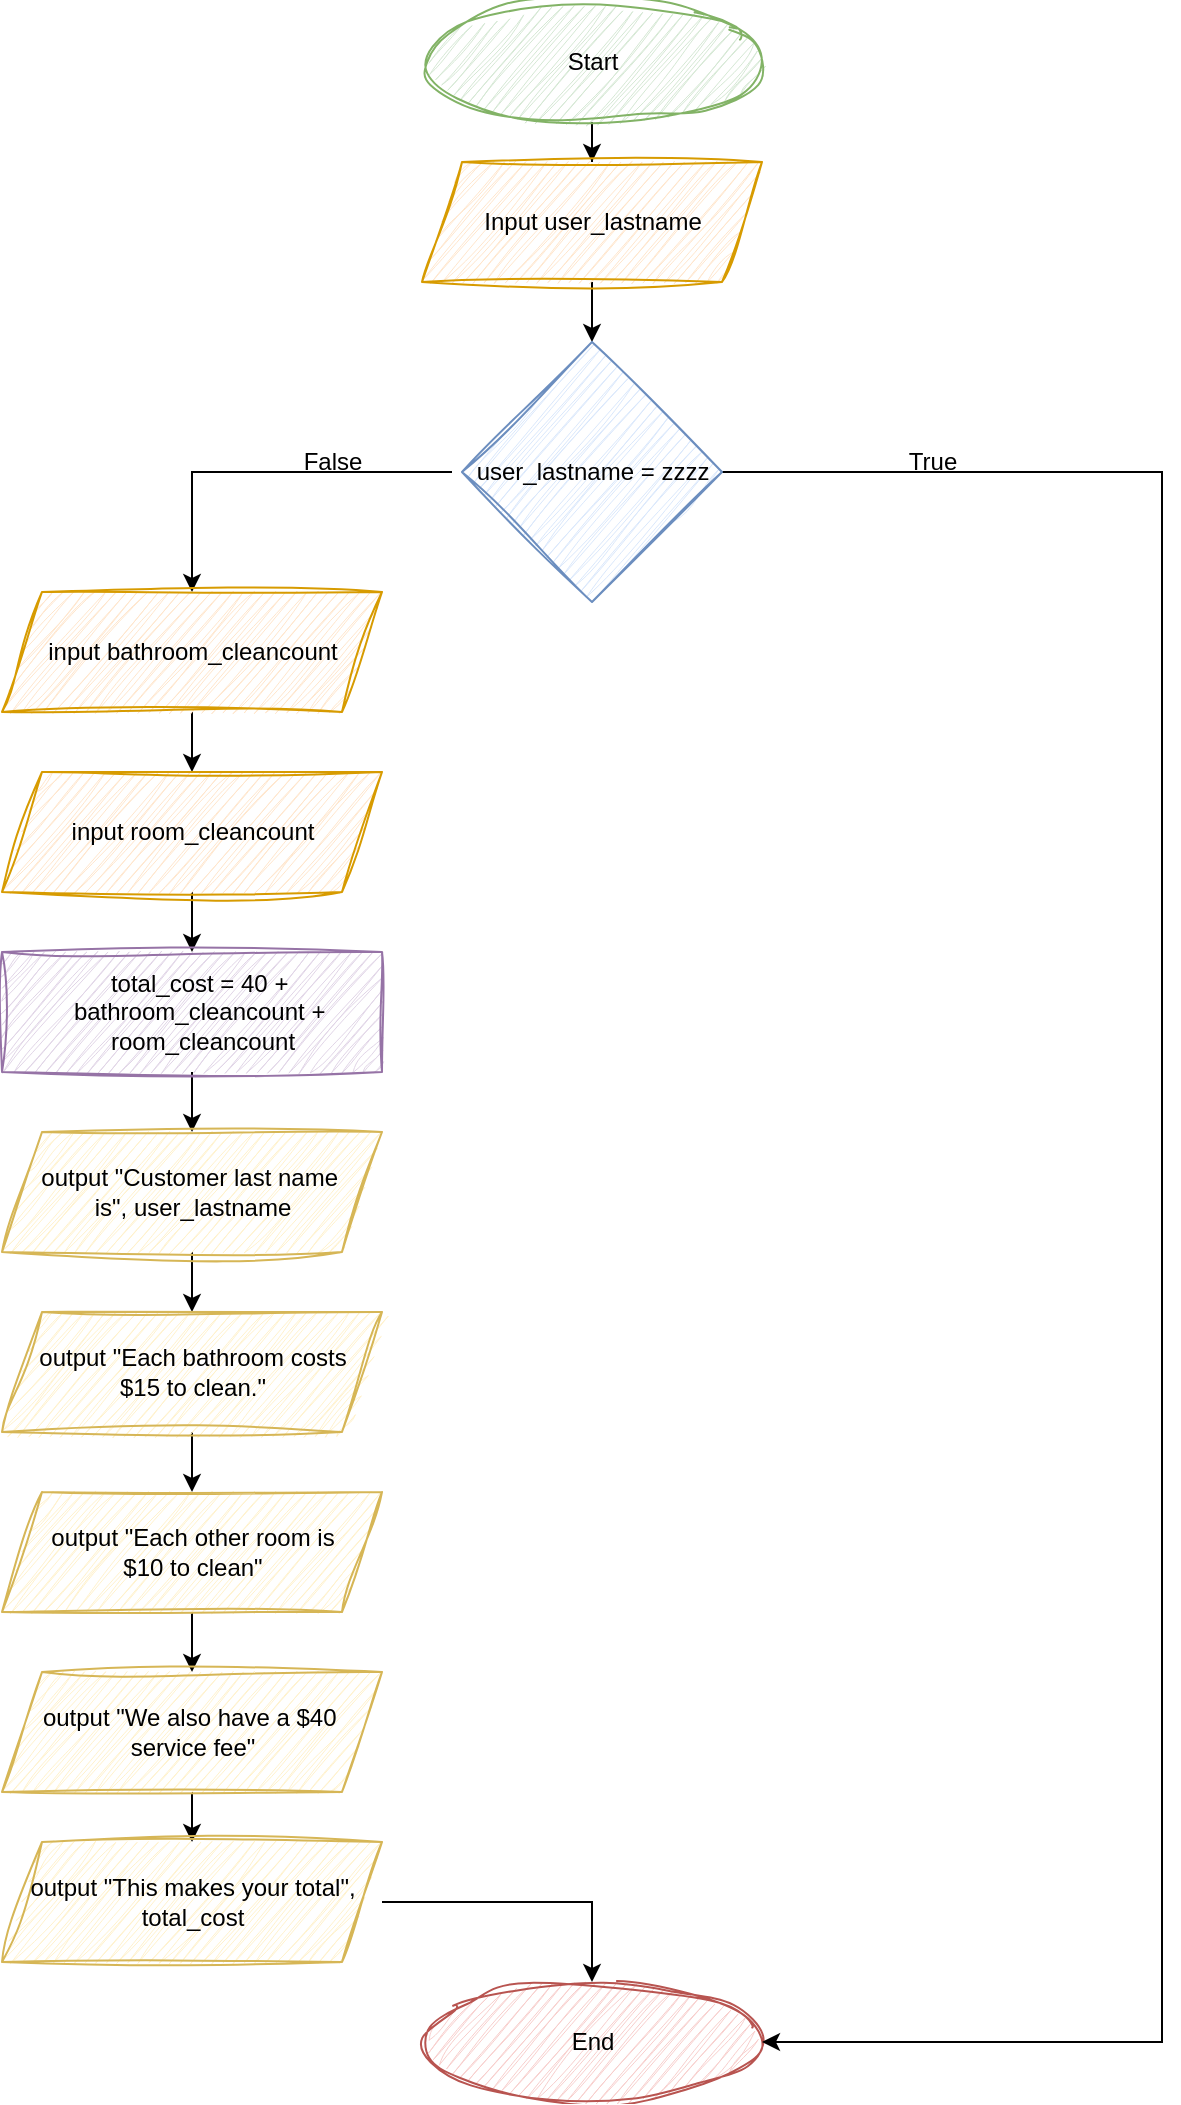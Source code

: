 <mxfile version="26.1.1">
  <diagram name="Page-1" id="kAkvocXkR7tXlKdEFRBi">
    <mxGraphModel dx="2206" dy="1135" grid="1" gridSize="10" guides="1" tooltips="1" connect="1" arrows="1" fold="1" page="1" pageScale="1" pageWidth="850" pageHeight="1100" math="0" shadow="0">
      <root>
        <mxCell id="0" />
        <mxCell id="1" parent="0" />
        <mxCell id="ov1qgPo9eA0PAGGar4j0-17" style="edgeStyle=orthogonalEdgeStyle;rounded=0;orthogonalLoop=1;jettySize=auto;html=1;entryX=0.5;entryY=0;entryDx=0;entryDy=0;" edge="1" parent="1" source="ov1qgPo9eA0PAGGar4j0-1" target="ov1qgPo9eA0PAGGar4j0-5">
          <mxGeometry relative="1" as="geometry" />
        </mxCell>
        <mxCell id="ov1qgPo9eA0PAGGar4j0-1" value="" style="ellipse;whiteSpace=wrap;html=1;sketch=1;curveFitting=1;jiggle=2;fillColor=#d5e8d4;strokeColor=#82b366;" vertex="1" parent="1">
          <mxGeometry x="340" y="30" width="170" height="60" as="geometry" />
        </mxCell>
        <mxCell id="ov1qgPo9eA0PAGGar4j0-2" value="" style="ellipse;whiteSpace=wrap;html=1;sketch=1;curveFitting=1;jiggle=2;fillColor=#f8cecc;strokeColor=#b85450;" vertex="1" parent="1">
          <mxGeometry x="340" y="1020" width="170" height="60" as="geometry" />
        </mxCell>
        <mxCell id="ov1qgPo9eA0PAGGar4j0-3" value="Start" style="text;html=1;align=center;verticalAlign=middle;resizable=0;points=[];autosize=1;strokeColor=none;fillColor=none;" vertex="1" parent="1">
          <mxGeometry x="400" y="45" width="50" height="30" as="geometry" />
        </mxCell>
        <mxCell id="ov1qgPo9eA0PAGGar4j0-4" value="End" style="text;html=1;align=center;verticalAlign=middle;resizable=0;points=[];autosize=1;strokeColor=none;fillColor=none;" vertex="1" parent="1">
          <mxGeometry x="405" y="1035" width="40" height="30" as="geometry" />
        </mxCell>
        <mxCell id="ov1qgPo9eA0PAGGar4j0-16" style="edgeStyle=orthogonalEdgeStyle;rounded=0;orthogonalLoop=1;jettySize=auto;html=1;entryX=0.5;entryY=0;entryDx=0;entryDy=0;" edge="1" parent="1" source="ov1qgPo9eA0PAGGar4j0-5" target="ov1qgPo9eA0PAGGar4j0-7">
          <mxGeometry relative="1" as="geometry" />
        </mxCell>
        <mxCell id="ov1qgPo9eA0PAGGar4j0-5" value="" style="shape=parallelogram;perimeter=parallelogramPerimeter;whiteSpace=wrap;html=1;fixedSize=1;shadow=0;sketch=1;curveFitting=1;jiggle=2;fillColor=#ffe6cc;strokeColor=#d79b00;" vertex="1" parent="1">
          <mxGeometry x="340" y="110" width="170" height="60" as="geometry" />
        </mxCell>
        <mxCell id="ov1qgPo9eA0PAGGar4j0-6" value="Input user_lastname" style="text;html=1;align=center;verticalAlign=middle;resizable=0;points=[];autosize=1;strokeColor=none;fillColor=none;" vertex="1" parent="1">
          <mxGeometry x="360" y="125" width="130" height="30" as="geometry" />
        </mxCell>
        <mxCell id="ov1qgPo9eA0PAGGar4j0-9" style="edgeStyle=orthogonalEdgeStyle;rounded=0;orthogonalLoop=1;jettySize=auto;html=1;entryX=1;entryY=0.5;entryDx=0;entryDy=0;" edge="1" parent="1" source="ov1qgPo9eA0PAGGar4j0-7" target="ov1qgPo9eA0PAGGar4j0-2">
          <mxGeometry relative="1" as="geometry">
            <mxPoint x="600" y="645" as="targetPoint" />
            <Array as="points">
              <mxPoint x="710" y="265" />
              <mxPoint x="710" y="1050" />
            </Array>
          </mxGeometry>
        </mxCell>
        <mxCell id="ov1qgPo9eA0PAGGar4j0-7" value="" style="rhombus;whiteSpace=wrap;html=1;sketch=1;curveFitting=1;jiggle=2;fillColor=#dae8fc;strokeColor=#6c8ebf;" vertex="1" parent="1">
          <mxGeometry x="360" y="200" width="130" height="130" as="geometry" />
        </mxCell>
        <mxCell id="ov1qgPo9eA0PAGGar4j0-15" style="edgeStyle=orthogonalEdgeStyle;rounded=0;orthogonalLoop=1;jettySize=auto;html=1;entryX=0.5;entryY=0;entryDx=0;entryDy=0;" edge="1" parent="1" source="ov1qgPo9eA0PAGGar4j0-8" target="ov1qgPo9eA0PAGGar4j0-13">
          <mxGeometry relative="1" as="geometry" />
        </mxCell>
        <mxCell id="ov1qgPo9eA0PAGGar4j0-8" value="user_lastname = zzzz" style="text;html=1;align=center;verticalAlign=middle;resizable=0;points=[];autosize=1;strokeColor=none;fillColor=none;" vertex="1" parent="1">
          <mxGeometry x="355" y="250" width="140" height="30" as="geometry" />
        </mxCell>
        <mxCell id="ov1qgPo9eA0PAGGar4j0-11" value="True" style="text;html=1;align=center;verticalAlign=middle;resizable=0;points=[];autosize=1;strokeColor=none;fillColor=none;" vertex="1" parent="1">
          <mxGeometry x="570" y="245" width="50" height="30" as="geometry" />
        </mxCell>
        <mxCell id="ov1qgPo9eA0PAGGar4j0-12" value="False" style="text;html=1;align=center;verticalAlign=middle;resizable=0;points=[];autosize=1;strokeColor=none;fillColor=none;" vertex="1" parent="1">
          <mxGeometry x="270" y="245" width="50" height="30" as="geometry" />
        </mxCell>
        <mxCell id="ov1qgPo9eA0PAGGar4j0-20" style="edgeStyle=orthogonalEdgeStyle;rounded=0;orthogonalLoop=1;jettySize=auto;html=1;entryX=0.5;entryY=0;entryDx=0;entryDy=0;" edge="1" parent="1" source="ov1qgPo9eA0PAGGar4j0-13" target="ov1qgPo9eA0PAGGar4j0-18">
          <mxGeometry relative="1" as="geometry" />
        </mxCell>
        <mxCell id="ov1qgPo9eA0PAGGar4j0-13" value="" style="shape=parallelogram;perimeter=parallelogramPerimeter;whiteSpace=wrap;html=1;fixedSize=1;shadow=0;sketch=1;curveFitting=1;jiggle=2;fillColor=#ffe6cc;strokeColor=#d79b00;" vertex="1" parent="1">
          <mxGeometry x="130" y="325" width="190" height="60" as="geometry" />
        </mxCell>
        <mxCell id="ov1qgPo9eA0PAGGar4j0-14" value="input bathroom_cleancount" style="text;html=1;align=center;verticalAlign=middle;resizable=0;points=[];autosize=1;strokeColor=none;fillColor=none;" vertex="1" parent="1">
          <mxGeometry x="140" y="340" width="170" height="30" as="geometry" />
        </mxCell>
        <mxCell id="ov1qgPo9eA0PAGGar4j0-22" style="edgeStyle=orthogonalEdgeStyle;rounded=0;orthogonalLoop=1;jettySize=auto;html=1;entryX=0.5;entryY=0;entryDx=0;entryDy=0;" edge="1" parent="1" source="ov1qgPo9eA0PAGGar4j0-18" target="ov1qgPo9eA0PAGGar4j0-21">
          <mxGeometry relative="1" as="geometry" />
        </mxCell>
        <mxCell id="ov1qgPo9eA0PAGGar4j0-18" value="" style="shape=parallelogram;perimeter=parallelogramPerimeter;whiteSpace=wrap;html=1;fixedSize=1;shadow=0;sketch=1;curveFitting=1;jiggle=2;fillColor=#ffe6cc;strokeColor=#d79b00;" vertex="1" parent="1">
          <mxGeometry x="130" y="415" width="190" height="60" as="geometry" />
        </mxCell>
        <mxCell id="ov1qgPo9eA0PAGGar4j0-19" value="input room_cleancount" style="text;html=1;align=center;verticalAlign=middle;resizable=0;points=[];autosize=1;strokeColor=none;fillColor=none;" vertex="1" parent="1">
          <mxGeometry x="155" y="430" width="140" height="30" as="geometry" />
        </mxCell>
        <mxCell id="ov1qgPo9eA0PAGGar4j0-29" style="edgeStyle=orthogonalEdgeStyle;rounded=0;orthogonalLoop=1;jettySize=auto;html=1;entryX=0.5;entryY=0;entryDx=0;entryDy=0;" edge="1" parent="1" source="ov1qgPo9eA0PAGGar4j0-21" target="ov1qgPo9eA0PAGGar4j0-24">
          <mxGeometry relative="1" as="geometry" />
        </mxCell>
        <mxCell id="ov1qgPo9eA0PAGGar4j0-21" value="" style="rounded=0;whiteSpace=wrap;html=1;sketch=1;curveFitting=1;jiggle=2;fillColor=#e1d5e7;strokeColor=#9673a6;" vertex="1" parent="1">
          <mxGeometry x="130" y="505" width="190" height="60" as="geometry" />
        </mxCell>
        <mxCell id="ov1qgPo9eA0PAGGar4j0-23" value="total_cost = 40 +&amp;nbsp;&lt;div&gt;bathroom_cleancount +&amp;nbsp;&lt;/div&gt;&lt;div&gt;room_cleancount&lt;/div&gt;" style="text;html=1;align=center;verticalAlign=middle;resizable=0;points=[];autosize=1;strokeColor=none;fillColor=none;" vertex="1" parent="1">
          <mxGeometry x="155" y="505" width="150" height="60" as="geometry" />
        </mxCell>
        <mxCell id="ov1qgPo9eA0PAGGar4j0-37" style="edgeStyle=orthogonalEdgeStyle;rounded=0;orthogonalLoop=1;jettySize=auto;html=1;entryX=0.5;entryY=0;entryDx=0;entryDy=0;" edge="1" parent="1" source="ov1qgPo9eA0PAGGar4j0-24" target="ov1qgPo9eA0PAGGar4j0-30">
          <mxGeometry relative="1" as="geometry" />
        </mxCell>
        <mxCell id="ov1qgPo9eA0PAGGar4j0-24" value="" style="shape=parallelogram;perimeter=parallelogramPerimeter;whiteSpace=wrap;html=1;fixedSize=1;shadow=0;sketch=1;curveFitting=1;jiggle=2;fillColor=#fff2cc;strokeColor=#d6b656;" vertex="1" parent="1">
          <mxGeometry x="130" y="595" width="190" height="60" as="geometry" />
        </mxCell>
        <mxCell id="ov1qgPo9eA0PAGGar4j0-25" value="output &quot;Customer last name&amp;nbsp;&lt;div&gt;is&quot;, user_lastname&lt;/div&gt;" style="text;html=1;align=center;verticalAlign=middle;resizable=0;points=[];autosize=1;strokeColor=none;fillColor=none;" vertex="1" parent="1">
          <mxGeometry x="135" y="605" width="180" height="40" as="geometry" />
        </mxCell>
        <mxCell id="ov1qgPo9eA0PAGGar4j0-39" style="edgeStyle=orthogonalEdgeStyle;rounded=0;orthogonalLoop=1;jettySize=auto;html=1;entryX=0.5;entryY=0;entryDx=0;entryDy=0;" edge="1" parent="1" source="ov1qgPo9eA0PAGGar4j0-30" target="ov1qgPo9eA0PAGGar4j0-32">
          <mxGeometry relative="1" as="geometry" />
        </mxCell>
        <mxCell id="ov1qgPo9eA0PAGGar4j0-30" value="" style="shape=parallelogram;perimeter=parallelogramPerimeter;whiteSpace=wrap;html=1;fixedSize=1;shadow=0;sketch=1;curveFitting=1;jiggle=2;fillColor=#fff2cc;strokeColor=#d6b656;" vertex="1" parent="1">
          <mxGeometry x="130" y="685" width="190" height="60" as="geometry" />
        </mxCell>
        <mxCell id="ov1qgPo9eA0PAGGar4j0-31" value="output &quot;Each bathroom costs&lt;div&gt;$15 to clean.&quot;&lt;/div&gt;" style="text;html=1;align=center;verticalAlign=middle;resizable=0;points=[];autosize=1;strokeColor=none;fillColor=none;" vertex="1" parent="1">
          <mxGeometry x="135" y="695" width="180" height="40" as="geometry" />
        </mxCell>
        <mxCell id="ov1qgPo9eA0PAGGar4j0-41" style="edgeStyle=orthogonalEdgeStyle;rounded=0;orthogonalLoop=1;jettySize=auto;html=1;entryX=0.5;entryY=0;entryDx=0;entryDy=0;" edge="1" parent="1" source="ov1qgPo9eA0PAGGar4j0-32" target="ov1qgPo9eA0PAGGar4j0-34">
          <mxGeometry relative="1" as="geometry" />
        </mxCell>
        <mxCell id="ov1qgPo9eA0PAGGar4j0-32" value="" style="shape=parallelogram;perimeter=parallelogramPerimeter;whiteSpace=wrap;html=1;fixedSize=1;shadow=0;sketch=1;curveFitting=1;jiggle=2;fillColor=#fff2cc;strokeColor=#d6b656;" vertex="1" parent="1">
          <mxGeometry x="130" y="775" width="190" height="60" as="geometry" />
        </mxCell>
        <mxCell id="ov1qgPo9eA0PAGGar4j0-33" value="output &quot;Each other room is&lt;div&gt;$10 to clean&quot;&lt;/div&gt;" style="text;html=1;align=center;verticalAlign=middle;resizable=0;points=[];autosize=1;strokeColor=none;fillColor=none;" vertex="1" parent="1">
          <mxGeometry x="140" y="785" width="170" height="40" as="geometry" />
        </mxCell>
        <mxCell id="ov1qgPo9eA0PAGGar4j0-44" style="edgeStyle=orthogonalEdgeStyle;rounded=0;orthogonalLoop=1;jettySize=auto;html=1;entryX=0.5;entryY=0;entryDx=0;entryDy=0;" edge="1" parent="1" source="ov1qgPo9eA0PAGGar4j0-34" target="ov1qgPo9eA0PAGGar4j0-42">
          <mxGeometry relative="1" as="geometry" />
        </mxCell>
        <mxCell id="ov1qgPo9eA0PAGGar4j0-34" value="" style="shape=parallelogram;perimeter=parallelogramPerimeter;whiteSpace=wrap;html=1;fixedSize=1;shadow=0;sketch=1;curveFitting=1;jiggle=2;fillColor=#fff2cc;strokeColor=#d6b656;" vertex="1" parent="1">
          <mxGeometry x="130" y="865" width="190" height="60" as="geometry" />
        </mxCell>
        <mxCell id="ov1qgPo9eA0PAGGar4j0-35" value="output &quot;We also have a $40&amp;nbsp;&lt;div&gt;service fee&quot;&lt;/div&gt;" style="text;html=1;align=center;verticalAlign=middle;resizable=0;points=[];autosize=1;strokeColor=none;fillColor=none;" vertex="1" parent="1">
          <mxGeometry x="140" y="875" width="170" height="40" as="geometry" />
        </mxCell>
        <mxCell id="ov1qgPo9eA0PAGGar4j0-42" value="" style="shape=parallelogram;perimeter=parallelogramPerimeter;whiteSpace=wrap;html=1;fixedSize=1;shadow=0;sketch=1;curveFitting=1;jiggle=2;fillColor=#fff2cc;strokeColor=#d6b656;" vertex="1" parent="1">
          <mxGeometry x="130" y="950" width="190" height="60" as="geometry" />
        </mxCell>
        <mxCell id="ov1qgPo9eA0PAGGar4j0-48" style="edgeStyle=orthogonalEdgeStyle;rounded=0;orthogonalLoop=1;jettySize=auto;html=1;entryX=0.5;entryY=0;entryDx=0;entryDy=0;" edge="1" parent="1" source="ov1qgPo9eA0PAGGar4j0-43" target="ov1qgPo9eA0PAGGar4j0-2">
          <mxGeometry relative="1" as="geometry" />
        </mxCell>
        <mxCell id="ov1qgPo9eA0PAGGar4j0-43" value="output &quot;This makes your total&quot;,&lt;div&gt;total_cost&lt;/div&gt;" style="text;html=1;align=center;verticalAlign=middle;resizable=0;points=[];autosize=1;strokeColor=none;fillColor=none;" vertex="1" parent="1">
          <mxGeometry x="130" y="960" width="190" height="40" as="geometry" />
        </mxCell>
      </root>
    </mxGraphModel>
  </diagram>
</mxfile>
